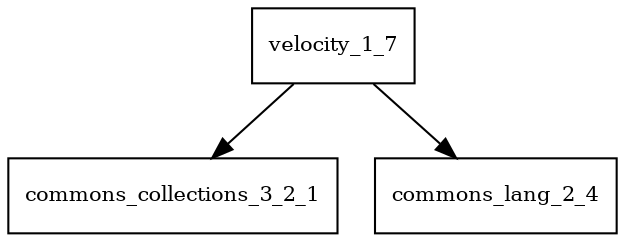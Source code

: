 digraph velocity_1_7_dependencies {
  node [shape = box, fontsize=10.0];
  velocity_1_7 -> commons_collections_3_2_1;
  velocity_1_7 -> commons_lang_2_4;
}

